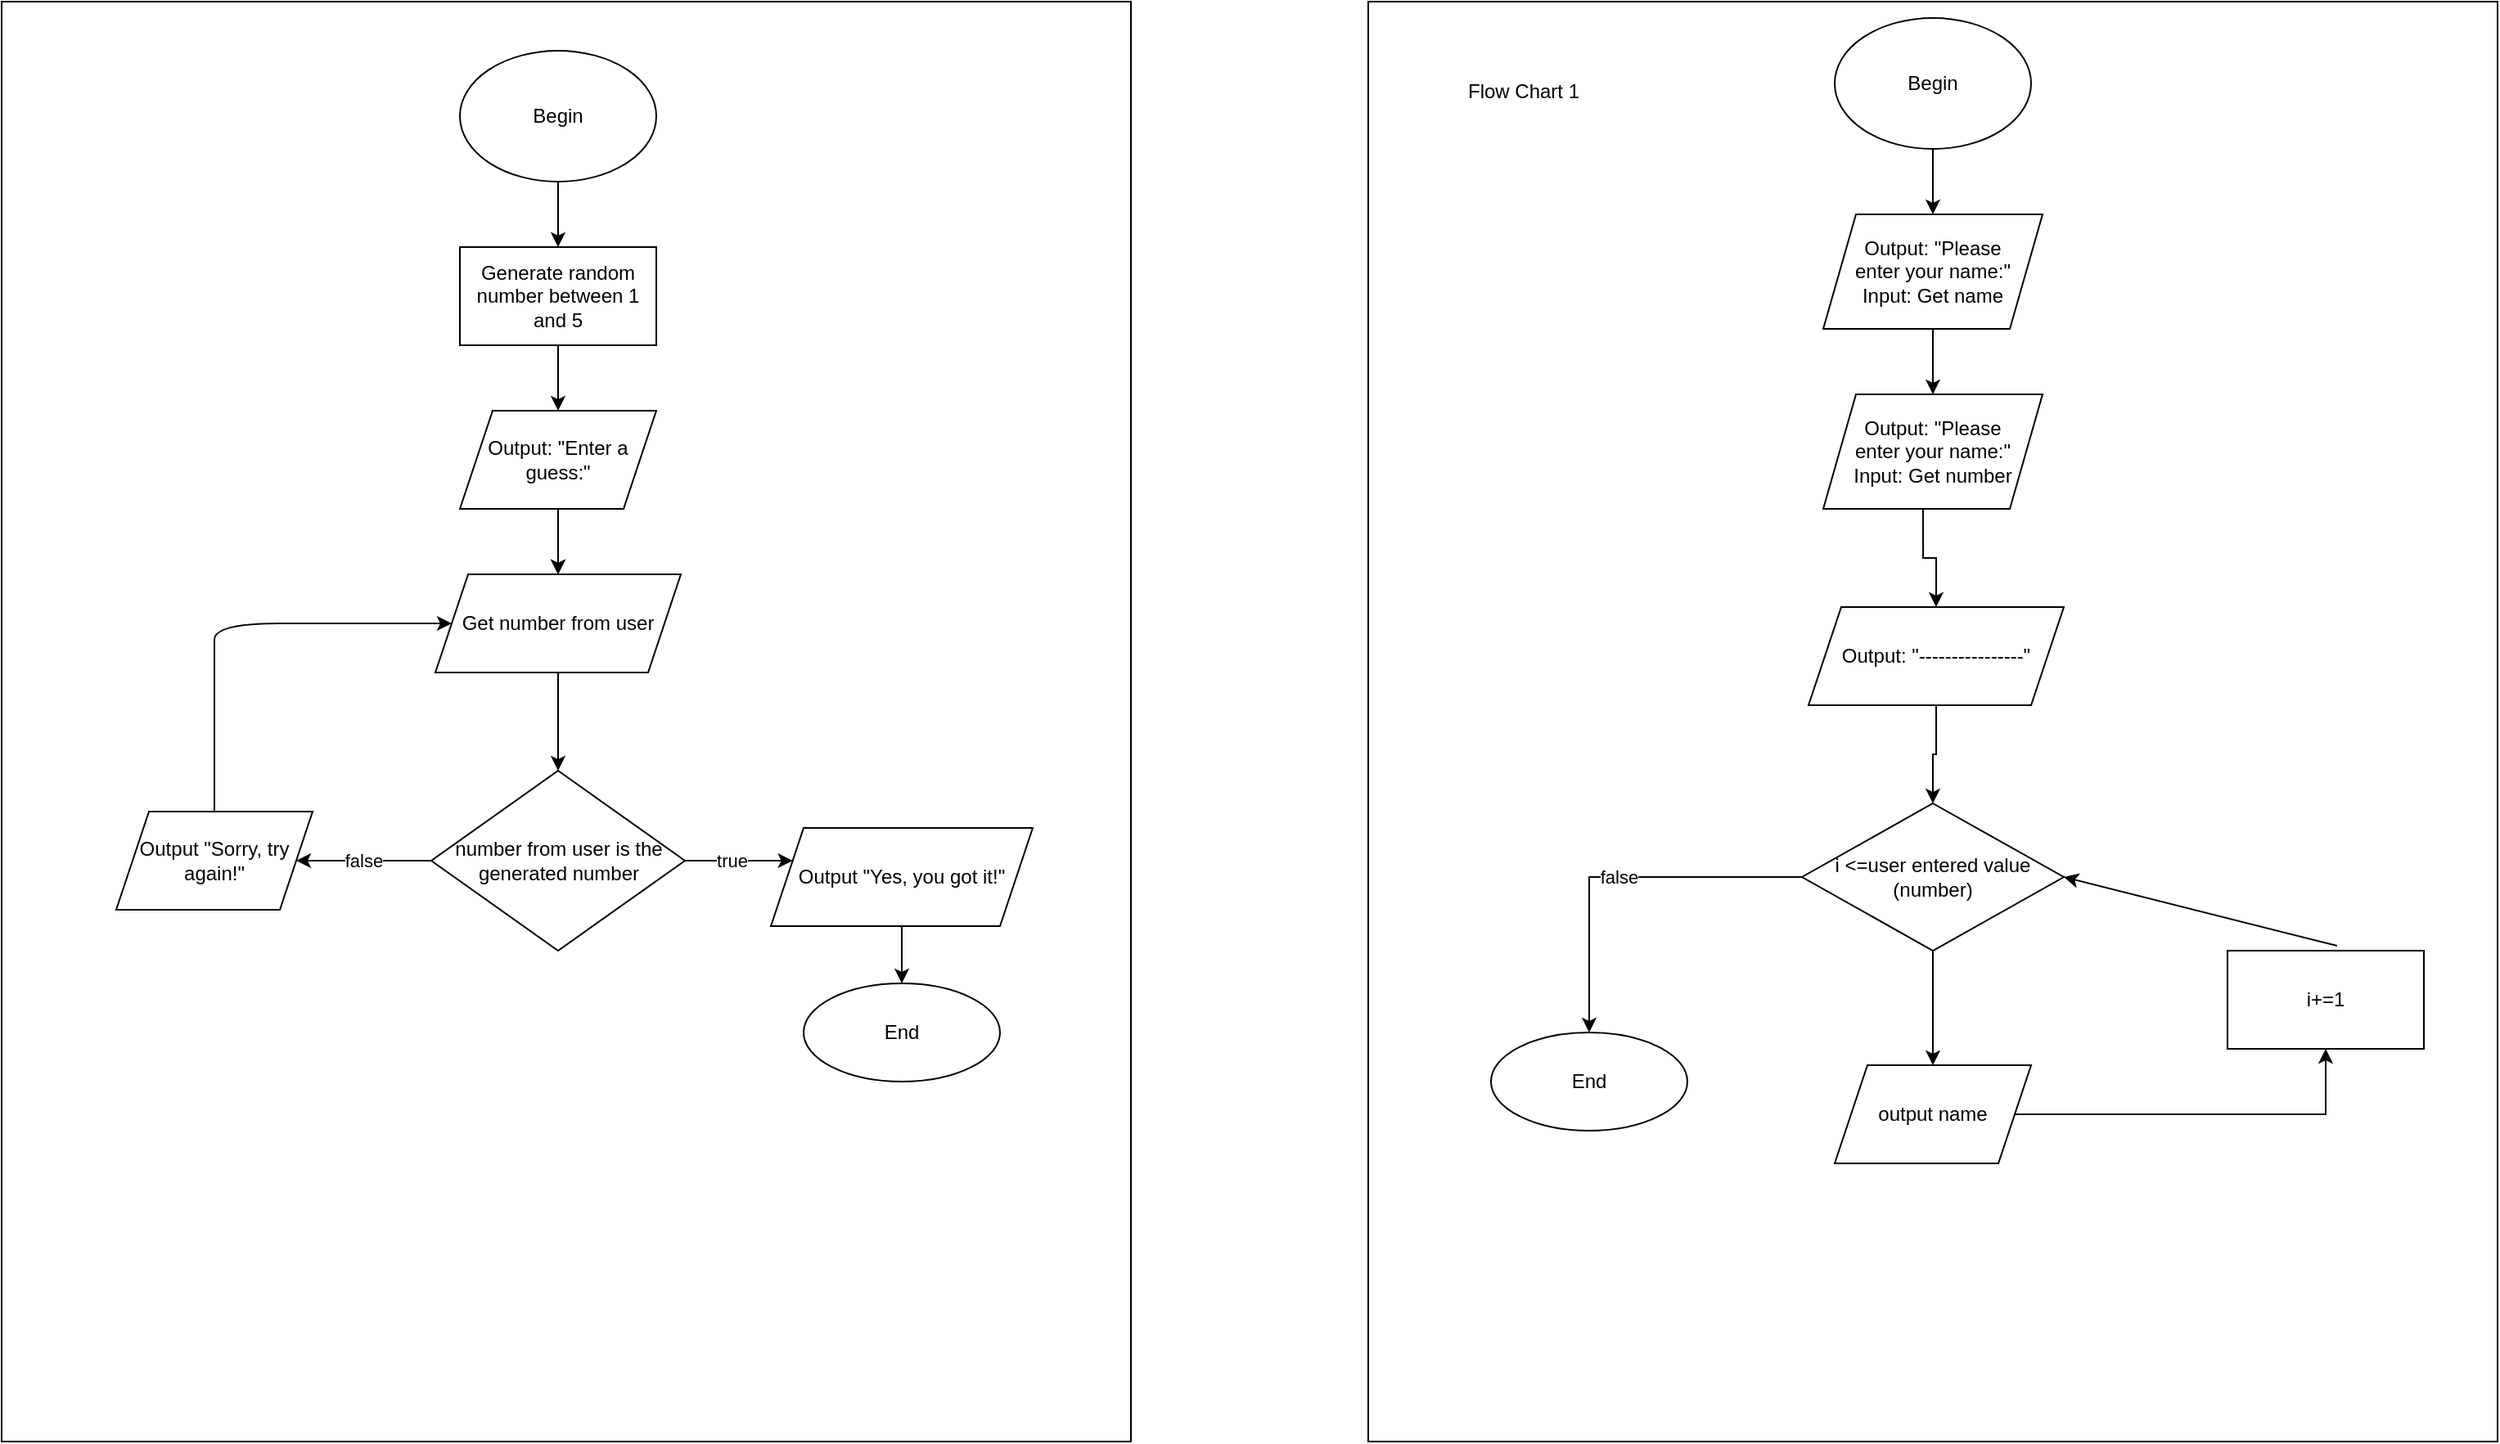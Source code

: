<mxfile version="20.5.1" type="github"><diagram id="tYMvEZK8YfAliA8rI37W" name="Page-1"><mxGraphModel dx="3233" dy="2507" grid="1" gridSize="10" guides="1" tooltips="1" connect="1" arrows="1" fold="1" page="1" pageScale="1" pageWidth="850" pageHeight="1100" math="0" shadow="0"><root><mxCell id="0"/><mxCell id="1" parent="0"/><mxCell id="KhfuftQ7EG6Ylr-42XKO-18" value="" style="rounded=0;whiteSpace=wrap;html=1;" parent="1" vertex="1"><mxGeometry x="-890" y="40" width="690" height="880" as="geometry"/></mxCell><mxCell id="KhfuftQ7EG6Ylr-42XKO-15" value="" style="rounded=0;whiteSpace=wrap;html=1;" parent="1" vertex="1"><mxGeometry x="-55" y="40" width="690" height="880" as="geometry"/></mxCell><mxCell id="KhfuftQ7EG6Ylr-42XKO-3" value="" style="edgeStyle=orthogonalEdgeStyle;rounded=0;orthogonalLoop=1;jettySize=auto;html=1;" parent="1" source="KhfuftQ7EG6Ylr-42XKO-1" target="sudj8Qr2EOBB7r4pCcxo-1" edge="1"><mxGeometry relative="1" as="geometry"/></mxCell><mxCell id="KhfuftQ7EG6Ylr-42XKO-1" value="Begin" style="ellipse;whiteSpace=wrap;html=1;" parent="1" vertex="1"><mxGeometry x="230" y="50" width="120" height="80" as="geometry"/></mxCell><mxCell id="KhfuftQ7EG6Ylr-42XKO-5" value="" style="edgeStyle=orthogonalEdgeStyle;rounded=0;orthogonalLoop=1;jettySize=auto;html=1;exitX=0.455;exitY=1;exitDx=0;exitDy=0;exitPerimeter=0;" parent="1" source="sudj8Qr2EOBB7r4pCcxo-4" target="sudj8Qr2EOBB7r4pCcxo-6" edge="1"><mxGeometry relative="1" as="geometry"><mxPoint x="290" y="340" as="sourcePoint"/><mxPoint x="284" y="420" as="targetPoint"/></mxGeometry></mxCell><mxCell id="KhfuftQ7EG6Ylr-42XKO-7" value="" style="edgeStyle=orthogonalEdgeStyle;rounded=0;orthogonalLoop=1;jettySize=auto;html=1;" parent="1" source="sudj8Qr2EOBB7r4pCcxo-6" target="KhfuftQ7EG6Ylr-42XKO-6" edge="1"><mxGeometry relative="1" as="geometry"><mxPoint x="290" y="480" as="sourcePoint"/></mxGeometry></mxCell><mxCell id="KhfuftQ7EG6Ylr-42XKO-14" value="false" style="edgeStyle=orthogonalEdgeStyle;rounded=0;orthogonalLoop=1;jettySize=auto;html=1;" parent="1" source="KhfuftQ7EG6Ylr-42XKO-6" target="KhfuftQ7EG6Ylr-42XKO-13" edge="1"><mxGeometry relative="1" as="geometry"/></mxCell><mxCell id="KhfuftQ7EG6Ylr-42XKO-6" value="i &amp;lt;=user entered value (number)" style="rhombus;whiteSpace=wrap;html=1;" parent="1" vertex="1"><mxGeometry x="210" y="530" width="160" height="90" as="geometry"/></mxCell><mxCell id="KhfuftQ7EG6Ylr-42XKO-11" value="" style="edgeStyle=orthogonalEdgeStyle;rounded=0;orthogonalLoop=1;jettySize=auto;html=1;" parent="1" source="KhfuftQ7EG6Ylr-42XKO-8" target="KhfuftQ7EG6Ylr-42XKO-10" edge="1"><mxGeometry relative="1" as="geometry"/></mxCell><mxCell id="KhfuftQ7EG6Ylr-42XKO-8" value="output name" style="shape=parallelogram;perimeter=parallelogramPerimeter;whiteSpace=wrap;html=1;fixedSize=1;" parent="1" vertex="1"><mxGeometry x="230" y="690" width="120" height="60" as="geometry"/></mxCell><mxCell id="KhfuftQ7EG6Ylr-42XKO-9" value="" style="endArrow=classic;html=1;rounded=0;exitX=0.5;exitY=1;exitDx=0;exitDy=0;" parent="1" source="KhfuftQ7EG6Ylr-42XKO-6" target="KhfuftQ7EG6Ylr-42XKO-8" edge="1"><mxGeometry width="50" height="50" relative="1" as="geometry"><mxPoint x="290" y="640" as="sourcePoint"/><mxPoint x="380" y="350" as="targetPoint"/></mxGeometry></mxCell><mxCell id="KhfuftQ7EG6Ylr-42XKO-10" value="i+=1" style="whiteSpace=wrap;html=1;" parent="1" vertex="1"><mxGeometry x="470" y="620" width="120" height="60" as="geometry"/></mxCell><mxCell id="KhfuftQ7EG6Ylr-42XKO-12" value="" style="endArrow=classic;html=1;rounded=0;exitX=0.558;exitY=-0.05;exitDx=0;exitDy=0;exitPerimeter=0;entryX=1;entryY=0.5;entryDx=0;entryDy=0;" parent="1" source="KhfuftQ7EG6Ylr-42XKO-10" target="KhfuftQ7EG6Ylr-42XKO-6" edge="1"><mxGeometry width="50" height="50" relative="1" as="geometry"><mxPoint x="530" y="610" as="sourcePoint"/><mxPoint x="560" y="530" as="targetPoint"/></mxGeometry></mxCell><mxCell id="KhfuftQ7EG6Ylr-42XKO-13" value="End" style="ellipse;whiteSpace=wrap;html=1;" parent="1" vertex="1"><mxGeometry x="20" y="670" width="120" height="60" as="geometry"/></mxCell><mxCell id="KhfuftQ7EG6Ylr-42XKO-16" value="Flow Chart 1" style="text;html=1;strokeColor=none;fillColor=none;align=center;verticalAlign=middle;whiteSpace=wrap;rounded=0;" parent="1" vertex="1"><mxGeometry y="80" width="80" height="30" as="geometry"/></mxCell><mxCell id="KhfuftQ7EG6Ylr-42XKO-22" value="" style="edgeStyle=orthogonalEdgeStyle;rounded=0;orthogonalLoop=1;jettySize=auto;html=1;" parent="1" source="KhfuftQ7EG6Ylr-42XKO-19" target="KhfuftQ7EG6Ylr-42XKO-21" edge="1"><mxGeometry relative="1" as="geometry"/></mxCell><mxCell id="KhfuftQ7EG6Ylr-42XKO-19" value="Begin" style="ellipse;whiteSpace=wrap;html=1;" parent="1" vertex="1"><mxGeometry x="-610" y="70" width="120" height="80" as="geometry"/></mxCell><mxCell id="KhfuftQ7EG6Ylr-42XKO-21" value="Generate random number between 1 and 5" style="whiteSpace=wrap;html=1;" parent="1" vertex="1"><mxGeometry x="-610" y="190" width="120" height="60" as="geometry"/></mxCell><mxCell id="KhfuftQ7EG6Ylr-42XKO-26" value="" style="edgeStyle=orthogonalEdgeStyle;rounded=0;orthogonalLoop=1;jettySize=auto;html=1;" parent="1" source="KhfuftQ7EG6Ylr-42XKO-23" target="KhfuftQ7EG6Ylr-42XKO-25" edge="1"><mxGeometry relative="1" as="geometry"/></mxCell><mxCell id="KhfuftQ7EG6Ylr-42XKO-23" value="Get number from user" style="shape=parallelogram;perimeter=parallelogramPerimeter;whiteSpace=wrap;html=1;fixedSize=1;" parent="1" vertex="1"><mxGeometry x="-625" y="390" width="150" height="60" as="geometry"/></mxCell><mxCell id="KhfuftQ7EG6Ylr-42XKO-24" value="" style="endArrow=classic;html=1;rounded=0;entryX=0.5;entryY=0;entryDx=0;entryDy=0;" parent="1" target="KhfuftQ7EG6Ylr-42XKO-23" edge="1"><mxGeometry width="50" height="50" relative="1" as="geometry"><mxPoint x="-550" y="350" as="sourcePoint"/><mxPoint x="-500" y="240" as="targetPoint"/></mxGeometry></mxCell><mxCell id="KhfuftQ7EG6Ylr-42XKO-28" value="" style="edgeStyle=orthogonalEdgeStyle;rounded=0;orthogonalLoop=1;jettySize=auto;html=1;" parent="1" source="KhfuftQ7EG6Ylr-42XKO-25" target="KhfuftQ7EG6Ylr-42XKO-33" edge="1"><mxGeometry relative="1" as="geometry"><mxPoint x="-370" y="620" as="targetPoint"/><Array as="points"><mxPoint x="-370" y="565"/></Array></mxGeometry></mxCell><mxCell id="KhfuftQ7EG6Ylr-42XKO-29" value="true" style="edgeLabel;html=1;align=center;verticalAlign=middle;resizable=0;points=[];" parent="KhfuftQ7EG6Ylr-42XKO-28" vertex="1" connectable="0"><mxGeometry x="0.285" y="-3" relative="1" as="geometry"><mxPoint x="-14" y="-3" as="offset"/></mxGeometry></mxCell><mxCell id="KhfuftQ7EG6Ylr-42XKO-31" value="false" style="edgeStyle=orthogonalEdgeStyle;rounded=0;orthogonalLoop=1;jettySize=auto;html=1;" parent="1" source="KhfuftQ7EG6Ylr-42XKO-25" target="KhfuftQ7EG6Ylr-42XKO-30" edge="1"><mxGeometry relative="1" as="geometry"/></mxCell><mxCell id="KhfuftQ7EG6Ylr-42XKO-25" value="number from user is the generated number" style="rhombus;whiteSpace=wrap;html=1;" parent="1" vertex="1"><mxGeometry x="-627.5" y="510" width="155" height="110" as="geometry"/></mxCell><mxCell id="KhfuftQ7EG6Ylr-42XKO-30" value="Output &quot;Sorry, try again!&quot;" style="shape=parallelogram;perimeter=parallelogramPerimeter;whiteSpace=wrap;html=1;fixedSize=1;" parent="1" vertex="1"><mxGeometry x="-820" y="535" width="120" height="60" as="geometry"/></mxCell><mxCell id="KhfuftQ7EG6Ylr-42XKO-32" value="" style="curved=1;endArrow=classic;html=1;rounded=0;exitX=0.5;exitY=0;exitDx=0;exitDy=0;" parent="1" source="KhfuftQ7EG6Ylr-42XKO-30" target="KhfuftQ7EG6Ylr-42XKO-23" edge="1"><mxGeometry width="50" height="50" relative="1" as="geometry"><mxPoint x="-560" y="440" as="sourcePoint"/><mxPoint x="-510" y="390" as="targetPoint"/><Array as="points"><mxPoint x="-760" y="490"/><mxPoint x="-760" y="440"/><mxPoint x="-760" y="420"/><mxPoint x="-680" y="420"/><mxPoint x="-620" y="420"/></Array></mxGeometry></mxCell><mxCell id="KhfuftQ7EG6Ylr-42XKO-33" value="Output &quot;Yes, you got it!&quot;" style="shape=parallelogram;perimeter=parallelogramPerimeter;whiteSpace=wrap;html=1;fixedSize=1;" parent="1" vertex="1"><mxGeometry x="-420" y="545" width="160" height="60" as="geometry"/></mxCell><mxCell id="KhfuftQ7EG6Ylr-42XKO-34" value="End" style="ellipse;whiteSpace=wrap;html=1;" parent="1" vertex="1"><mxGeometry x="-400" y="640" width="120" height="60" as="geometry"/></mxCell><mxCell id="KhfuftQ7EG6Ylr-42XKO-35" value="" style="endArrow=classic;html=1;rounded=0;exitX=0.5;exitY=1;exitDx=0;exitDy=0;entryX=0.5;entryY=0;entryDx=0;entryDy=0;" parent="1" source="KhfuftQ7EG6Ylr-42XKO-33" target="KhfuftQ7EG6Ylr-42XKO-34" edge="1"><mxGeometry width="50" height="50" relative="1" as="geometry"><mxPoint x="-480" y="430" as="sourcePoint"/><mxPoint x="-430" y="380" as="targetPoint"/></mxGeometry></mxCell><mxCell id="sudj8Qr2EOBB7r4pCcxo-3" value="" style="edgeStyle=orthogonalEdgeStyle;rounded=0;orthogonalLoop=1;jettySize=auto;html=1;" edge="1" parent="1" source="sudj8Qr2EOBB7r4pCcxo-1" target="sudj8Qr2EOBB7r4pCcxo-4"><mxGeometry relative="1" as="geometry"><mxPoint x="290" y="280" as="targetPoint"/></mxGeometry></mxCell><mxCell id="sudj8Qr2EOBB7r4pCcxo-1" value="Output: &quot;Please enter your name:&quot;&lt;br&gt;Input: Get name" style="shape=parallelogram;perimeter=parallelogramPerimeter;whiteSpace=wrap;html=1;fixedSize=1;spacingTop=10;spacingBottom=10;spacingRight=10;spacingLeft=10;" vertex="1" parent="1"><mxGeometry x="223" y="170" width="134" height="70" as="geometry"/></mxCell><mxCell id="sudj8Qr2EOBB7r4pCcxo-4" value="Output: &quot;Please enter your name:&quot;&lt;br&gt;Input: Get number" style="shape=parallelogram;perimeter=parallelogramPerimeter;whiteSpace=wrap;html=1;fixedSize=1;spacingTop=10;spacingBottom=10;spacingRight=10;spacingLeft=10;" vertex="1" parent="1"><mxGeometry x="223" y="280" width="134" height="70" as="geometry"/></mxCell><mxCell id="sudj8Qr2EOBB7r4pCcxo-6" value="Output: &quot;----------------&quot;" style="shape=parallelogram;perimeter=parallelogramPerimeter;whiteSpace=wrap;html=1;fixedSize=1;" vertex="1" parent="1"><mxGeometry x="214" y="410" width="156" height="60" as="geometry"/></mxCell><mxCell id="sudj8Qr2EOBB7r4pCcxo-8" value="" style="edgeStyle=orthogonalEdgeStyle;rounded=0;orthogonalLoop=1;jettySize=auto;html=1;" edge="1" parent="1" source="sudj8Qr2EOBB7r4pCcxo-7" target="KhfuftQ7EG6Ylr-42XKO-23"><mxGeometry relative="1" as="geometry"/></mxCell><mxCell id="sudj8Qr2EOBB7r4pCcxo-7" value="Output: &quot;Enter a guess:&quot;" style="shape=parallelogram;perimeter=parallelogramPerimeter;whiteSpace=wrap;html=1;fixedSize=1;" vertex="1" parent="1"><mxGeometry x="-610" y="290" width="120" height="60" as="geometry"/></mxCell><mxCell id="sudj8Qr2EOBB7r4pCcxo-9" value="" style="endArrow=classic;html=1;rounded=0;" edge="1" parent="1" source="KhfuftQ7EG6Ylr-42XKO-21" target="sudj8Qr2EOBB7r4pCcxo-7"><mxGeometry width="50" height="50" relative="1" as="geometry"><mxPoint x="-540" y="460" as="sourcePoint"/><mxPoint x="-490" y="410" as="targetPoint"/></mxGeometry></mxCell></root></mxGraphModel></diagram></mxfile>